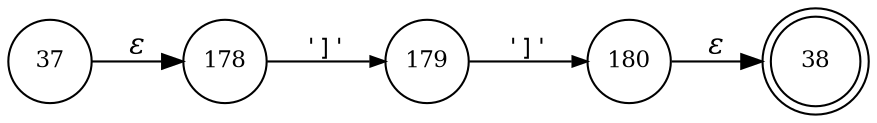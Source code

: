 digraph ATN {
rankdir=LR;
s38[fontsize=11, label="38", shape=doublecircle, fixedsize=true, width=.6];
s178[fontsize=11,label="178", shape=circle, fixedsize=true, width=.55, peripheries=1];
s179[fontsize=11,label="179", shape=circle, fixedsize=true, width=.55, peripheries=1];
s180[fontsize=11,label="180", shape=circle, fixedsize=true, width=.55, peripheries=1];
s37[fontsize=11,label="37", shape=circle, fixedsize=true, width=.55, peripheries=1];
s37 -> s178 [fontname="Times-Italic", label="&epsilon;"];
s178 -> s179 [fontsize=11, fontname="Courier", arrowsize=.7, label = "']'", arrowhead = normal];
s179 -> s180 [fontsize=11, fontname="Courier", arrowsize=.7, label = "']'", arrowhead = normal];
s180 -> s38 [fontname="Times-Italic", label="&epsilon;"];
}